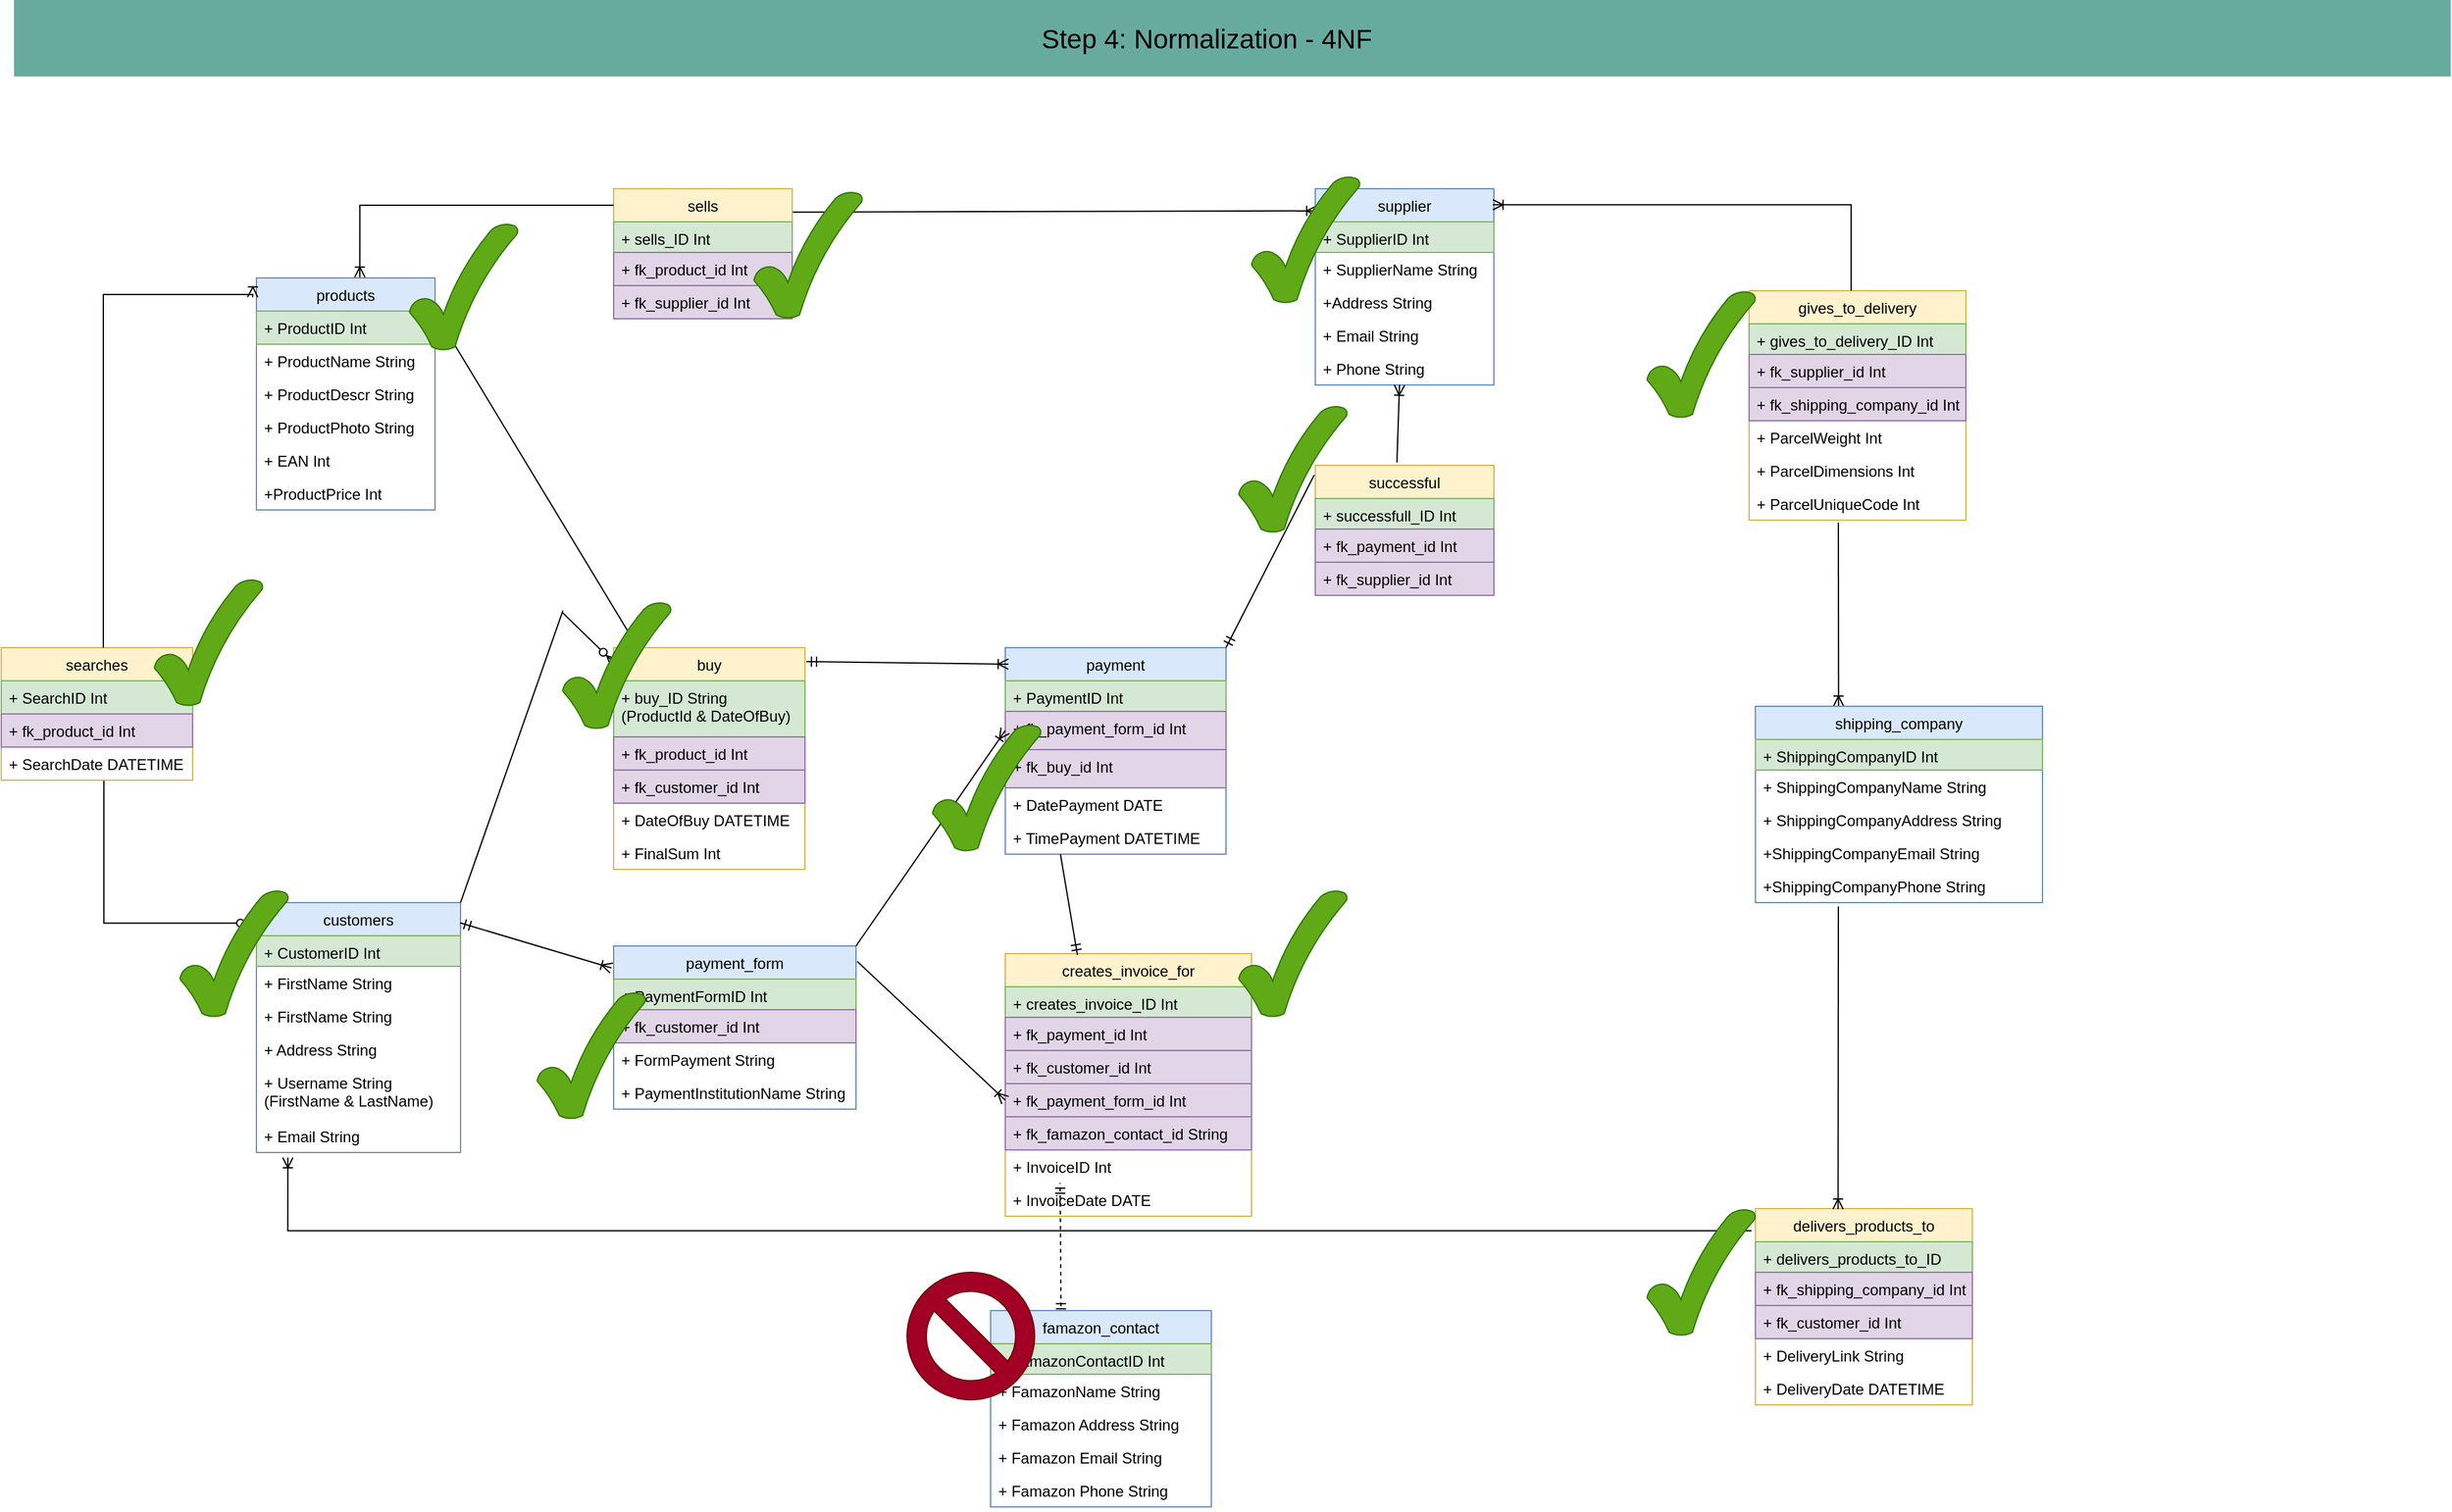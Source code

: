 <mxfile version="14.6.1" type="github">
  <diagram id="9SjnBQGCKEw5g2mVxKEI" name="Page-1">
    <mxGraphModel dx="1104" dy="437" grid="1" gridSize="10" guides="1" tooltips="1" connect="1" arrows="1" fold="1" page="1" pageScale="1" pageWidth="827" pageHeight="1169" math="0" shadow="0">
      <root>
        <mxCell id="0" />
        <mxCell id="1" parent="0" />
        <mxCell id="1UcQ3Sz3F0J6C7WJ8FVs-1" value="" style="rounded=0;whiteSpace=wrap;html=1;labelBackgroundColor=#009999;labelBorderColor=#000000;strokeColor=none;fillColor=#67AB9F;fontColor=#000000;" parent="1" vertex="1">
          <mxGeometry x="50" y="40" width="1910" height="60" as="geometry" />
        </mxCell>
        <mxCell id="1UcQ3Sz3F0J6C7WJ8FVs-2" value="&lt;font style=&quot;font-size: 21px&quot;&gt;Step 4: Normalization -&amp;nbsp;&lt;/font&gt;&lt;span style=&quot;font-size: 21px&quot;&gt;4NF&lt;/span&gt;" style="text;html=1;strokeColor=none;fillColor=none;align=center;verticalAlign=middle;whiteSpace=wrap;rounded=0;labelBackgroundColor=none;fontColor=#000000;" parent="1" vertex="1">
          <mxGeometry x="70" y="60" width="1830" height="20" as="geometry" />
        </mxCell>
        <mxCell id="1UcQ3Sz3F0J6C7WJ8FVs-3" value="products" style="swimlane;fontStyle=0;childLayout=stackLayout;horizontal=1;startSize=26;fillColor=#dae8fc;horizontalStack=0;resizeParent=1;resizeParentMax=0;resizeLast=0;collapsible=1;marginBottom=0;strokeColor=#6c8ebf;" parent="1" vertex="1">
          <mxGeometry x="240" y="258" width="140" height="182" as="geometry" />
        </mxCell>
        <mxCell id="1UcQ3Sz3F0J6C7WJ8FVs-4" value="+ ProductID Int" style="text;align=left;verticalAlign=top;spacingLeft=4;spacingRight=4;overflow=hidden;rotatable=0;points=[[0,0.5],[1,0.5]];portConstraint=eastwest;fillColor=#d5e8d4;strokeColor=#82b366;" parent="1UcQ3Sz3F0J6C7WJ8FVs-3" vertex="1">
          <mxGeometry y="26" width="140" height="26" as="geometry" />
        </mxCell>
        <mxCell id="1UcQ3Sz3F0J6C7WJ8FVs-5" value="+ ProductName String" style="text;align=left;verticalAlign=top;spacingLeft=4;spacingRight=4;overflow=hidden;rotatable=0;points=[[0,0.5],[1,0.5]];portConstraint=eastwest;" parent="1UcQ3Sz3F0J6C7WJ8FVs-3" vertex="1">
          <mxGeometry y="52" width="140" height="26" as="geometry" />
        </mxCell>
        <mxCell id="1UcQ3Sz3F0J6C7WJ8FVs-6" value="+ ProductDescr String" style="text;align=left;verticalAlign=top;spacingLeft=4;spacingRight=4;overflow=hidden;rotatable=0;points=[[0,0.5],[1,0.5]];portConstraint=eastwest;" parent="1UcQ3Sz3F0J6C7WJ8FVs-3" vertex="1">
          <mxGeometry y="78" width="140" height="26" as="geometry" />
        </mxCell>
        <mxCell id="1UcQ3Sz3F0J6C7WJ8FVs-7" value="+ ProductPhoto String" style="text;align=left;verticalAlign=top;spacingLeft=4;spacingRight=4;overflow=hidden;rotatable=0;points=[[0,0.5],[1,0.5]];portConstraint=eastwest;" parent="1UcQ3Sz3F0J6C7WJ8FVs-3" vertex="1">
          <mxGeometry y="104" width="140" height="26" as="geometry" />
        </mxCell>
        <mxCell id="1UcQ3Sz3F0J6C7WJ8FVs-8" value="+ EAN Int" style="text;align=left;verticalAlign=top;spacingLeft=4;spacingRight=4;overflow=hidden;rotatable=0;points=[[0,0.5],[1,0.5]];portConstraint=eastwest;" parent="1UcQ3Sz3F0J6C7WJ8FVs-3" vertex="1">
          <mxGeometry y="130" width="140" height="26" as="geometry" />
        </mxCell>
        <mxCell id="1UcQ3Sz3F0J6C7WJ8FVs-9" value="+ProductPrice Int" style="text;align=left;verticalAlign=top;spacingLeft=4;spacingRight=4;overflow=hidden;rotatable=0;points=[[0,0.5],[1,0.5]];portConstraint=eastwest;" parent="1UcQ3Sz3F0J6C7WJ8FVs-3" vertex="1">
          <mxGeometry y="156" width="140" height="26" as="geometry" />
        </mxCell>
        <mxCell id="1UcQ3Sz3F0J6C7WJ8FVs-10" value="searches" style="swimlane;fontStyle=0;childLayout=stackLayout;horizontal=1;startSize=26;fillColor=#fff2cc;horizontalStack=0;resizeParent=1;resizeParentMax=0;resizeLast=0;collapsible=1;marginBottom=0;strokeColor=#d6b656;" parent="1" vertex="1">
          <mxGeometry x="40" y="548" width="150" height="104" as="geometry" />
        </mxCell>
        <mxCell id="1UcQ3Sz3F0J6C7WJ8FVs-102" value="+ SearchID Int" style="text;align=left;verticalAlign=top;spacingLeft=4;spacingRight=4;overflow=hidden;rotatable=0;points=[[0,0.5],[1,0.5]];portConstraint=eastwest;fillColor=#d5e8d4;strokeColor=#82b366;" parent="1UcQ3Sz3F0J6C7WJ8FVs-10" vertex="1">
          <mxGeometry y="26" width="150" height="26" as="geometry" />
        </mxCell>
        <mxCell id="1UcQ3Sz3F0J6C7WJ8FVs-11" value="+ fk_product_id Int" style="text;align=left;verticalAlign=top;spacingLeft=4;spacingRight=4;overflow=hidden;rotatable=0;points=[[0,0.5],[1,0.5]];portConstraint=eastwest;fillColor=#e1d5e7;strokeColor=#9673a6;" parent="1UcQ3Sz3F0J6C7WJ8FVs-10" vertex="1">
          <mxGeometry y="52" width="150" height="26" as="geometry" />
        </mxCell>
        <mxCell id="1UcQ3Sz3F0J6C7WJ8FVs-103" value="+ SearchDate DATETIME" style="text;align=left;verticalAlign=top;spacingLeft=4;spacingRight=4;overflow=hidden;rotatable=0;points=[[0,0.5],[1,0.5]];portConstraint=eastwest;" parent="1UcQ3Sz3F0J6C7WJ8FVs-10" vertex="1">
          <mxGeometry y="78" width="150" height="26" as="geometry" />
        </mxCell>
        <mxCell id="1UcQ3Sz3F0J6C7WJ8FVs-12" value="buy" style="swimlane;fontStyle=0;childLayout=stackLayout;horizontal=1;startSize=26;fillColor=#fff2cc;horizontalStack=0;resizeParent=1;resizeParentMax=0;resizeLast=0;collapsible=1;marginBottom=0;strokeColor=#d6b656;" parent="1" vertex="1">
          <mxGeometry x="520" y="548" width="150" height="174" as="geometry" />
        </mxCell>
        <mxCell id="1UcQ3Sz3F0J6C7WJ8FVs-13" value="+ buy_ID String&#xa;(ProductId &amp; DateOfBuy)" style="text;align=left;verticalAlign=top;spacingLeft=4;spacingRight=4;overflow=hidden;rotatable=0;points=[[0,0.5],[1,0.5]];portConstraint=eastwest;fillColor=#d5e8d4;strokeColor=#82b366;" parent="1UcQ3Sz3F0J6C7WJ8FVs-12" vertex="1">
          <mxGeometry y="26" width="150" height="44" as="geometry" />
        </mxCell>
        <mxCell id="1UcQ3Sz3F0J6C7WJ8FVs-14" value="+ fk_product_id Int" style="text;align=left;verticalAlign=top;spacingLeft=4;spacingRight=4;overflow=hidden;rotatable=0;points=[[0,0.5],[1,0.5]];portConstraint=eastwest;fillColor=#e1d5e7;strokeColor=#9673a6;" parent="1UcQ3Sz3F0J6C7WJ8FVs-12" vertex="1">
          <mxGeometry y="70" width="150" height="26" as="geometry" />
        </mxCell>
        <mxCell id="1UcQ3Sz3F0J6C7WJ8FVs-15" value="+ fk_customer_id Int" style="text;align=left;verticalAlign=top;spacingLeft=4;spacingRight=4;overflow=hidden;rotatable=0;points=[[0,0.5],[1,0.5]];portConstraint=eastwest;fillColor=#e1d5e7;strokeColor=#9673a6;" parent="1UcQ3Sz3F0J6C7WJ8FVs-12" vertex="1">
          <mxGeometry y="96" width="150" height="26" as="geometry" />
        </mxCell>
        <mxCell id="1UcQ3Sz3F0J6C7WJ8FVs-17" value="+ DateOfBuy DATETIME" style="text;align=left;verticalAlign=top;spacingLeft=4;spacingRight=4;overflow=hidden;rotatable=0;points=[[0,0.5],[1,0.5]];portConstraint=eastwest;" parent="1UcQ3Sz3F0J6C7WJ8FVs-12" vertex="1">
          <mxGeometry y="122" width="150" height="26" as="geometry" />
        </mxCell>
        <mxCell id="1UcQ3Sz3F0J6C7WJ8FVs-108" value="+ FinalSum Int" style="text;align=left;verticalAlign=top;spacingLeft=4;spacingRight=4;overflow=hidden;rotatable=0;points=[[0,0.5],[1,0.5]];portConstraint=eastwest;" parent="1UcQ3Sz3F0J6C7WJ8FVs-12" vertex="1">
          <mxGeometry y="148" width="150" height="26" as="geometry" />
        </mxCell>
        <mxCell id="1UcQ3Sz3F0J6C7WJ8FVs-18" value="customers" style="swimlane;fontStyle=0;childLayout=stackLayout;horizontal=1;startSize=26;fillColor=#dae8fc;horizontalStack=0;resizeParent=1;resizeParentMax=0;resizeLast=0;collapsible=1;marginBottom=0;strokeColor=#6c8ebf;" parent="1" vertex="1">
          <mxGeometry x="240" y="748" width="160" height="196" as="geometry" />
        </mxCell>
        <mxCell id="1UcQ3Sz3F0J6C7WJ8FVs-19" value="+ CustomerID Int" style="text;align=left;verticalAlign=top;spacingLeft=4;spacingRight=4;overflow=hidden;rotatable=0;points=[[0,0.5],[1,0.5]];portConstraint=eastwest;fillColor=#d5e8d4;strokeColor=#82b366;" parent="1UcQ3Sz3F0J6C7WJ8FVs-18" vertex="1">
          <mxGeometry y="26" width="160" height="24" as="geometry" />
        </mxCell>
        <mxCell id="1UcQ3Sz3F0J6C7WJ8FVs-20" value="+ FirstName String" style="text;align=left;verticalAlign=top;spacingLeft=4;spacingRight=4;overflow=hidden;rotatable=0;points=[[0,0.5],[1,0.5]];portConstraint=eastwest;" parent="1UcQ3Sz3F0J6C7WJ8FVs-18" vertex="1">
          <mxGeometry y="50" width="160" height="26" as="geometry" />
        </mxCell>
        <mxCell id="1UcQ3Sz3F0J6C7WJ8FVs-21" value="+ FirstName String" style="text;align=left;verticalAlign=top;spacingLeft=4;spacingRight=4;overflow=hidden;rotatable=0;points=[[0,0.5],[1,0.5]];portConstraint=eastwest;" parent="1UcQ3Sz3F0J6C7WJ8FVs-18" vertex="1">
          <mxGeometry y="76" width="160" height="26" as="geometry" />
        </mxCell>
        <mxCell id="1UcQ3Sz3F0J6C7WJ8FVs-22" value="+ Address String" style="text;align=left;verticalAlign=top;spacingLeft=4;spacingRight=4;overflow=hidden;rotatable=0;points=[[0,0.5],[1,0.5]];portConstraint=eastwest;" parent="1UcQ3Sz3F0J6C7WJ8FVs-18" vertex="1">
          <mxGeometry y="102" width="160" height="26" as="geometry" />
        </mxCell>
        <mxCell id="1UcQ3Sz3F0J6C7WJ8FVs-23" value="+ Username String&#xa;(FirstName &amp; LastName)" style="text;align=left;verticalAlign=top;spacingLeft=4;spacingRight=4;overflow=hidden;rotatable=0;points=[[0,0.5],[1,0.5]];portConstraint=eastwest;" parent="1UcQ3Sz3F0J6C7WJ8FVs-18" vertex="1">
          <mxGeometry y="128" width="160" height="42" as="geometry" />
        </mxCell>
        <mxCell id="1UcQ3Sz3F0J6C7WJ8FVs-24" value="+ Email String" style="text;align=left;verticalAlign=top;spacingLeft=4;spacingRight=4;overflow=hidden;rotatable=0;points=[[0,0.5],[1,0.5]];portConstraint=eastwest;" parent="1UcQ3Sz3F0J6C7WJ8FVs-18" vertex="1">
          <mxGeometry y="170" width="160" height="26" as="geometry" />
        </mxCell>
        <mxCell id="1UcQ3Sz3F0J6C7WJ8FVs-25" value="" style="fontSize=12;html=1;endArrow=ERzeroToMany;endFill=1;exitX=0.536;exitY=1.013;exitDx=0;exitDy=0;rounded=0;exitPerimeter=0;entryX=-0.003;entryY=0.082;entryDx=0;entryDy=0;entryPerimeter=0;edgeStyle=orthogonalEdgeStyle;" parent="1" source="1UcQ3Sz3F0J6C7WJ8FVs-103" target="1UcQ3Sz3F0J6C7WJ8FVs-18" edge="1">
          <mxGeometry width="100" height="100" relative="1" as="geometry">
            <mxPoint x="236" y="623" as="sourcePoint" />
            <mxPoint x="230" y="778" as="targetPoint" />
          </mxGeometry>
        </mxCell>
        <mxCell id="1UcQ3Sz3F0J6C7WJ8FVs-26" value="" style="fontSize=12;html=1;endArrow=ERzeroToMany;endFill=1;startArrow=none;entryX=0.003;entryY=0.069;entryDx=0;entryDy=0;entryPerimeter=0;rounded=0;startFill=0;" parent="1" target="1UcQ3Sz3F0J6C7WJ8FVs-12" edge="1" source="ExpSBsA_ioX1gbseFm7L-12">
          <mxGeometry width="100" height="100" relative="1" as="geometry">
            <mxPoint x="400" y="748" as="sourcePoint" />
            <mxPoint x="500" y="638" as="targetPoint" />
          </mxGeometry>
        </mxCell>
        <mxCell id="1UcQ3Sz3F0J6C7WJ8FVs-27" value="" style="fontSize=12;html=1;endArrow=none;startArrow=ERoneToMany;rounded=0;startFill=0;endFill=0;entryX=0.134;entryY=0.011;entryDx=0;entryDy=0;entryPerimeter=0;" parent="1" target="1UcQ3Sz3F0J6C7WJ8FVs-12" edge="1">
          <mxGeometry width="100" height="100" relative="1" as="geometry">
            <mxPoint x="380" y="285" as="sourcePoint" />
            <mxPoint x="538" y="538" as="targetPoint" />
          </mxGeometry>
        </mxCell>
        <mxCell id="1UcQ3Sz3F0J6C7WJ8FVs-28" value="sells" style="swimlane;fontStyle=0;childLayout=stackLayout;horizontal=1;startSize=26;fillColor=#fff2cc;horizontalStack=0;resizeParent=1;resizeParentMax=0;resizeLast=0;collapsible=1;marginBottom=0;strokeColor=#d6b656;" parent="1" vertex="1">
          <mxGeometry x="520" y="188" width="140" height="102" as="geometry" />
        </mxCell>
        <mxCell id="1UcQ3Sz3F0J6C7WJ8FVs-29" value="+ sells_ID Int" style="text;align=left;verticalAlign=top;spacingLeft=4;spacingRight=4;overflow=hidden;rotatable=0;points=[[0,0.5],[1,0.5]];portConstraint=eastwest;fillColor=#d5e8d4;strokeColor=#82b366;" parent="1UcQ3Sz3F0J6C7WJ8FVs-28" vertex="1">
          <mxGeometry y="26" width="140" height="24" as="geometry" />
        </mxCell>
        <mxCell id="1UcQ3Sz3F0J6C7WJ8FVs-30" value="+ fk_product_id Int" style="text;align=left;verticalAlign=top;spacingLeft=4;spacingRight=4;overflow=hidden;rotatable=0;points=[[0,0.5],[1,0.5]];portConstraint=eastwest;fillColor=#e1d5e7;strokeColor=#9673a6;" parent="1UcQ3Sz3F0J6C7WJ8FVs-28" vertex="1">
          <mxGeometry y="50" width="140" height="26" as="geometry" />
        </mxCell>
        <mxCell id="1UcQ3Sz3F0J6C7WJ8FVs-31" value="+ fk_supplier_id Int" style="text;align=left;verticalAlign=top;spacingLeft=4;spacingRight=4;overflow=hidden;rotatable=0;points=[[0,0.5],[1,0.5]];portConstraint=eastwest;fillColor=#e1d5e7;strokeColor=#9673a6;" parent="1UcQ3Sz3F0J6C7WJ8FVs-28" vertex="1">
          <mxGeometry y="76" width="140" height="26" as="geometry" />
        </mxCell>
        <mxCell id="1UcQ3Sz3F0J6C7WJ8FVs-32" value="" style="edgeStyle=orthogonalEdgeStyle;fontSize=12;html=1;endArrow=none;rounded=0;exitX=0.579;exitY=-0.003;exitDx=0;exitDy=0;exitPerimeter=0;startArrow=ERoneToMany;startFill=0;endFill=0;" parent="1" source="1UcQ3Sz3F0J6C7WJ8FVs-3" edge="1">
          <mxGeometry width="100" height="100" relative="1" as="geometry">
            <mxPoint x="321" y="251" as="sourcePoint" />
            <mxPoint x="520" y="201" as="targetPoint" />
            <Array as="points">
              <mxPoint x="321" y="201" />
            </Array>
          </mxGeometry>
        </mxCell>
        <mxCell id="1UcQ3Sz3F0J6C7WJ8FVs-33" value="" style="fontSize=12;html=1;endArrow=ERoneToMany;rounded=0;exitX=1.003;exitY=0.18;exitDx=0;exitDy=0;exitPerimeter=0;entryX=0.009;entryY=0.113;entryDx=0;entryDy=0;entryPerimeter=0;" parent="1" source="1UcQ3Sz3F0J6C7WJ8FVs-28" target="1UcQ3Sz3F0J6C7WJ8FVs-34" edge="1">
          <mxGeometry width="100" height="100" relative="1" as="geometry">
            <mxPoint x="850" y="274.532" as="sourcePoint" />
            <mxPoint x="830" y="200" as="targetPoint" />
          </mxGeometry>
        </mxCell>
        <mxCell id="1UcQ3Sz3F0J6C7WJ8FVs-34" value="supplier" style="swimlane;fontStyle=0;childLayout=stackLayout;horizontal=1;startSize=26;fillColor=#dae8fc;horizontalStack=0;resizeParent=1;resizeParentMax=0;resizeLast=0;collapsible=1;marginBottom=0;strokeColor=#6c8ebf;" parent="1" vertex="1">
          <mxGeometry x="1070" y="188" width="140" height="154" as="geometry" />
        </mxCell>
        <mxCell id="1UcQ3Sz3F0J6C7WJ8FVs-35" value="+ SupplierID Int" style="text;align=left;verticalAlign=top;spacingLeft=4;spacingRight=4;overflow=hidden;rotatable=0;points=[[0,0.5],[1,0.5]];portConstraint=eastwest;fillColor=#d5e8d4;strokeColor=#82b366;" parent="1UcQ3Sz3F0J6C7WJ8FVs-34" vertex="1">
          <mxGeometry y="26" width="140" height="24" as="geometry" />
        </mxCell>
        <mxCell id="1UcQ3Sz3F0J6C7WJ8FVs-36" value="+ SupplierName String" style="text;align=left;verticalAlign=top;spacingLeft=4;spacingRight=4;overflow=hidden;rotatable=0;points=[[0,0.5],[1,0.5]];portConstraint=eastwest;" parent="1UcQ3Sz3F0J6C7WJ8FVs-34" vertex="1">
          <mxGeometry y="50" width="140" height="26" as="geometry" />
        </mxCell>
        <mxCell id="1UcQ3Sz3F0J6C7WJ8FVs-37" value="+Address String" style="text;align=left;verticalAlign=top;spacingLeft=4;spacingRight=4;overflow=hidden;rotatable=0;points=[[0,0.5],[1,0.5]];portConstraint=eastwest;" parent="1UcQ3Sz3F0J6C7WJ8FVs-34" vertex="1">
          <mxGeometry y="76" width="140" height="26" as="geometry" />
        </mxCell>
        <mxCell id="1UcQ3Sz3F0J6C7WJ8FVs-38" value="+ Email String" style="text;align=left;verticalAlign=top;spacingLeft=4;spacingRight=4;overflow=hidden;rotatable=0;points=[[0,0.5],[1,0.5]];portConstraint=eastwest;" parent="1UcQ3Sz3F0J6C7WJ8FVs-34" vertex="1">
          <mxGeometry y="102" width="140" height="26" as="geometry" />
        </mxCell>
        <mxCell id="1UcQ3Sz3F0J6C7WJ8FVs-39" value="+ Phone String" style="text;align=left;verticalAlign=top;spacingLeft=4;spacingRight=4;overflow=hidden;rotatable=0;points=[[0,0.5],[1,0.5]];portConstraint=eastwest;" parent="1UcQ3Sz3F0J6C7WJ8FVs-34" vertex="1">
          <mxGeometry y="128" width="140" height="26" as="geometry" />
        </mxCell>
        <mxCell id="1UcQ3Sz3F0J6C7WJ8FVs-40" value="successful" style="swimlane;fontStyle=0;childLayout=stackLayout;horizontal=1;startSize=26;fillColor=#fff2cc;horizontalStack=0;resizeParent=1;resizeParentMax=0;resizeLast=0;collapsible=1;marginBottom=0;strokeColor=#d6b656;" parent="1" vertex="1">
          <mxGeometry x="1070" y="405" width="140" height="102" as="geometry" />
        </mxCell>
        <mxCell id="1UcQ3Sz3F0J6C7WJ8FVs-41" value="+ successfull_ID Int" style="text;align=left;verticalAlign=top;spacingLeft=4;spacingRight=4;overflow=hidden;rotatable=0;points=[[0,0.5],[1,0.5]];portConstraint=eastwest;fillColor=#d5e8d4;strokeColor=#82b366;" parent="1UcQ3Sz3F0J6C7WJ8FVs-40" vertex="1">
          <mxGeometry y="26" width="140" height="24" as="geometry" />
        </mxCell>
        <mxCell id="1UcQ3Sz3F0J6C7WJ8FVs-42" value="+ fk_payment_id Int" style="text;align=left;verticalAlign=top;spacingLeft=4;spacingRight=4;overflow=hidden;rotatable=0;points=[[0,0.5],[1,0.5]];portConstraint=eastwest;fillColor=#e1d5e7;strokeColor=#9673a6;" parent="1UcQ3Sz3F0J6C7WJ8FVs-40" vertex="1">
          <mxGeometry y="50" width="140" height="26" as="geometry" />
        </mxCell>
        <mxCell id="1UcQ3Sz3F0J6C7WJ8FVs-43" value="+ fk_supplier_id Int" style="text;align=left;verticalAlign=top;spacingLeft=4;spacingRight=4;overflow=hidden;rotatable=0;points=[[0,0.5],[1,0.5]];portConstraint=eastwest;fillColor=#e1d5e7;strokeColor=#9673a6;" parent="1UcQ3Sz3F0J6C7WJ8FVs-40" vertex="1">
          <mxGeometry y="76" width="140" height="26" as="geometry" />
        </mxCell>
        <mxCell id="1UcQ3Sz3F0J6C7WJ8FVs-44" value="payment" style="swimlane;fontStyle=0;childLayout=stackLayout;horizontal=1;startSize=26;fillColor=#dae8fc;horizontalStack=0;resizeParent=1;resizeParentMax=0;resizeLast=0;collapsible=1;marginBottom=0;strokeColor=#6c8ebf;" parent="1" vertex="1">
          <mxGeometry x="827" y="548" width="173" height="162" as="geometry" />
        </mxCell>
        <mxCell id="1UcQ3Sz3F0J6C7WJ8FVs-45" value="+ PaymentID Int" style="text;align=left;verticalAlign=top;spacingLeft=4;spacingRight=4;overflow=hidden;rotatable=0;points=[[0,0.5],[1,0.5]];portConstraint=eastwest;fillColor=#d5e8d4;strokeColor=#82b366;" parent="1UcQ3Sz3F0J6C7WJ8FVs-44" vertex="1">
          <mxGeometry y="26" width="173" height="24" as="geometry" />
        </mxCell>
        <mxCell id="1UcQ3Sz3F0J6C7WJ8FVs-46" value="+ fk_payment_form_id Int" style="text;align=left;verticalAlign=top;spacingLeft=4;spacingRight=4;overflow=hidden;rotatable=0;points=[[0,0.5],[1,0.5]];portConstraint=eastwest;fillColor=#e1d5e7;strokeColor=#9673a6;" parent="1UcQ3Sz3F0J6C7WJ8FVs-44" vertex="1">
          <mxGeometry y="50" width="173" height="30" as="geometry" />
        </mxCell>
        <mxCell id="1UcQ3Sz3F0J6C7WJ8FVs-109" value="+ fk_buy_id Int" style="text;align=left;verticalAlign=top;spacingLeft=4;spacingRight=4;overflow=hidden;rotatable=0;points=[[0,0.5],[1,0.5]];portConstraint=eastwest;fillColor=#e1d5e7;strokeColor=#9673a6;" parent="1UcQ3Sz3F0J6C7WJ8FVs-44" vertex="1">
          <mxGeometry y="80" width="173" height="30" as="geometry" />
        </mxCell>
        <mxCell id="1UcQ3Sz3F0J6C7WJ8FVs-94" value="+ DatePayment DATE" style="text;align=left;verticalAlign=top;spacingLeft=4;spacingRight=4;overflow=hidden;rotatable=0;points=[[0,0.5],[1,0.5]];portConstraint=eastwest;" parent="1UcQ3Sz3F0J6C7WJ8FVs-44" vertex="1">
          <mxGeometry y="110" width="173" height="26" as="geometry" />
        </mxCell>
        <mxCell id="1UcQ3Sz3F0J6C7WJ8FVs-48" value="+ TimePayment DATETIME" style="text;align=left;verticalAlign=top;spacingLeft=4;spacingRight=4;overflow=hidden;rotatable=0;points=[[0,0.5],[1,0.5]];portConstraint=eastwest;" parent="1UcQ3Sz3F0J6C7WJ8FVs-44" vertex="1">
          <mxGeometry y="136" width="173" height="26" as="geometry" />
        </mxCell>
        <mxCell id="1UcQ3Sz3F0J6C7WJ8FVs-49" value="" style="fontSize=12;html=1;endArrow=ERoneToMany;startArrow=ERmandOne;exitX=1.007;exitY=0.063;exitDx=0;exitDy=0;exitPerimeter=0;entryX=0.014;entryY=0.08;entryDx=0;entryDy=0;entryPerimeter=0;rounded=0;startFill=0;endFill=0;" parent="1" source="1UcQ3Sz3F0J6C7WJ8FVs-12" target="1UcQ3Sz3F0J6C7WJ8FVs-44" edge="1">
          <mxGeometry width="100" height="100" relative="1" as="geometry">
            <mxPoint x="950" y="578" as="sourcePoint" />
            <mxPoint x="1050" y="478" as="targetPoint" />
          </mxGeometry>
        </mxCell>
        <mxCell id="1UcQ3Sz3F0J6C7WJ8FVs-50" value="" style="fontSize=12;html=1;endArrow=none;endFill=0;strokeColor=#000000;startArrow=ERmandOne;startFill=0;exitX=1;exitY=0;exitDx=0;exitDy=0;entryX=-0.006;entryY=0.074;entryDx=0;entryDy=0;entryPerimeter=0;" parent="1" source="1UcQ3Sz3F0J6C7WJ8FVs-44" target="1UcQ3Sz3F0J6C7WJ8FVs-40" edge="1">
          <mxGeometry width="100" height="100" relative="1" as="geometry">
            <mxPoint x="950" y="578" as="sourcePoint" />
            <mxPoint x="1080" y="388" as="targetPoint" />
          </mxGeometry>
        </mxCell>
        <mxCell id="1UcQ3Sz3F0J6C7WJ8FVs-51" value="" style="fontSize=12;html=1;endArrow=ERoneToMany;endFill=0;strokeColor=#000000;startArrow=none;startFill=0;exitX=0.457;exitY=-0.022;exitDx=0;exitDy=0;exitPerimeter=0;" parent="1" source="1UcQ3Sz3F0J6C7WJ8FVs-40" edge="1">
          <mxGeometry width="100" height="100" relative="1" as="geometry">
            <mxPoint x="977" y="585" as="sourcePoint" />
            <mxPoint x="1136" y="342" as="targetPoint" />
          </mxGeometry>
        </mxCell>
        <mxCell id="1UcQ3Sz3F0J6C7WJ8FVs-52" value="" style="edgeStyle=orthogonalEdgeStyle;fontSize=12;html=1;endArrow=ERoneToMany;strokeColor=#000000;rounded=0;endFill=0;entryX=-0.021;entryY=0.083;entryDx=0;entryDy=0;entryPerimeter=0;" parent="1" target="1UcQ3Sz3F0J6C7WJ8FVs-3" edge="1">
          <mxGeometry width="100" height="100" relative="1" as="geometry">
            <mxPoint x="120" y="548" as="sourcePoint" />
            <mxPoint x="720" y="478" as="targetPoint" />
            <Array as="points">
              <mxPoint x="120" y="271" />
            </Array>
          </mxGeometry>
        </mxCell>
        <mxCell id="1UcQ3Sz3F0J6C7WJ8FVs-53" value="creates_invoice_for" style="swimlane;fontStyle=0;childLayout=stackLayout;horizontal=1;startSize=26;fillColor=#fff2cc;horizontalStack=0;resizeParent=1;resizeParentMax=0;resizeLast=0;collapsible=1;marginBottom=0;strokeColor=#d6b656;" parent="1" vertex="1">
          <mxGeometry x="827" y="788" width="193" height="206" as="geometry" />
        </mxCell>
        <mxCell id="1UcQ3Sz3F0J6C7WJ8FVs-54" value="+ creates_invoice_ID Int" style="text;align=left;verticalAlign=top;spacingLeft=4;spacingRight=4;overflow=hidden;rotatable=0;points=[[0,0.5],[1,0.5]];portConstraint=eastwest;fillColor=#d5e8d4;strokeColor=#82b366;" parent="1UcQ3Sz3F0J6C7WJ8FVs-53" vertex="1">
          <mxGeometry y="26" width="193" height="24" as="geometry" />
        </mxCell>
        <mxCell id="1UcQ3Sz3F0J6C7WJ8FVs-55" value="+ fk_payment_id Int" style="text;align=left;verticalAlign=top;spacingLeft=4;spacingRight=4;overflow=hidden;rotatable=0;points=[[0,0.5],[1,0.5]];portConstraint=eastwest;fillColor=#e1d5e7;strokeColor=#9673a6;" parent="1UcQ3Sz3F0J6C7WJ8FVs-53" vertex="1">
          <mxGeometry y="50" width="193" height="26" as="geometry" />
        </mxCell>
        <mxCell id="1UcQ3Sz3F0J6C7WJ8FVs-56" value="+ fk_customer_id Int" style="text;align=left;verticalAlign=top;spacingLeft=4;spacingRight=4;overflow=hidden;rotatable=0;points=[[0,0.5],[1,0.5]];portConstraint=eastwest;fillColor=#e1d5e7;strokeColor=#9673a6;" parent="1UcQ3Sz3F0J6C7WJ8FVs-53" vertex="1">
          <mxGeometry y="76" width="193" height="26" as="geometry" />
        </mxCell>
        <mxCell id="1UcQ3Sz3F0J6C7WJ8FVs-98" value="+ fk_payment_form_id Int" style="text;align=left;verticalAlign=top;spacingLeft=4;spacingRight=4;overflow=hidden;rotatable=0;points=[[0,0.5],[1,0.5]];portConstraint=eastwest;fillColor=#e1d5e7;strokeColor=#9673a6;" parent="1UcQ3Sz3F0J6C7WJ8FVs-53" vertex="1">
          <mxGeometry y="102" width="193" height="26" as="geometry" />
        </mxCell>
        <mxCell id="ExpSBsA_ioX1gbseFm7L-17" value="+ fk_famazon_contact_id String" style="text;align=left;verticalAlign=top;spacingLeft=4;spacingRight=4;overflow=hidden;rotatable=0;points=[[0,0.5],[1,0.5]];portConstraint=eastwest;fillColor=#e1d5e7;strokeColor=#9673a6;" vertex="1" parent="1UcQ3Sz3F0J6C7WJ8FVs-53">
          <mxGeometry y="128" width="193" height="26" as="geometry" />
        </mxCell>
        <mxCell id="1UcQ3Sz3F0J6C7WJ8FVs-57" value="+ InvoiceID Int" style="text;align=left;verticalAlign=top;spacingLeft=4;spacingRight=4;overflow=hidden;rotatable=0;points=[[0,0.5],[1,0.5]];portConstraint=eastwest;" parent="1UcQ3Sz3F0J6C7WJ8FVs-53" vertex="1">
          <mxGeometry y="154" width="193" height="26" as="geometry" />
        </mxCell>
        <mxCell id="1UcQ3Sz3F0J6C7WJ8FVs-58" value="+ InvoiceDate DATE" style="text;align=left;verticalAlign=top;spacingLeft=4;spacingRight=4;overflow=hidden;rotatable=0;points=[[0,0.5],[1,0.5]];portConstraint=eastwest;" parent="1UcQ3Sz3F0J6C7WJ8FVs-53" vertex="1">
          <mxGeometry y="180" width="193" height="26" as="geometry" />
        </mxCell>
        <mxCell id="1UcQ3Sz3F0J6C7WJ8FVs-59" value="" style="fontSize=12;html=1;endArrow=none;startArrow=ERmandOne;strokeColor=#000000;entryX=0.25;entryY=1.006;entryDx=0;entryDy=0;entryPerimeter=0;exitX=0.293;exitY=0.005;exitDx=0;exitDy=0;exitPerimeter=0;endFill=0;" parent="1" source="1UcQ3Sz3F0J6C7WJ8FVs-53" target="1UcQ3Sz3F0J6C7WJ8FVs-48" edge="1">
          <mxGeometry width="100" height="100" relative="1" as="geometry">
            <mxPoint x="870" y="858" as="sourcePoint" />
            <mxPoint x="970" y="758" as="targetPoint" />
          </mxGeometry>
        </mxCell>
        <mxCell id="1UcQ3Sz3F0J6C7WJ8FVs-60" value="" style="fontSize=12;html=1;endArrow=ERmandOne;startArrow=ERmandOne;strokeColor=#000000;entryX=0.25;entryY=1.006;entryDx=0;entryDy=0;entryPerimeter=0;exitX=0.293;exitY=0.005;exitDx=0;exitDy=0;exitPerimeter=0;endFill=0;dashed=1;" parent="1" edge="1">
          <mxGeometry width="100" height="100" relative="1" as="geometry">
            <mxPoint x="870.7" y="1070.61" as="sourcePoint" />
            <mxPoint x="870" y="967.996" as="targetPoint" />
          </mxGeometry>
        </mxCell>
        <mxCell id="1UcQ3Sz3F0J6C7WJ8FVs-61" value="famazon_contact" style="swimlane;fontStyle=0;childLayout=stackLayout;horizontal=1;startSize=26;fillColor=#dae8fc;horizontalStack=0;resizeParent=1;resizeParentMax=0;resizeLast=0;collapsible=1;marginBottom=0;strokeColor=#6c8ebf;" parent="1" vertex="1">
          <mxGeometry x="815.5" y="1068" width="173" height="154" as="geometry" />
        </mxCell>
        <mxCell id="1UcQ3Sz3F0J6C7WJ8FVs-62" value="+ FamazonContactID Int" style="text;align=left;verticalAlign=top;spacingLeft=4;spacingRight=4;overflow=hidden;rotatable=0;points=[[0,0.5],[1,0.5]];portConstraint=eastwest;fillColor=#d5e8d4;strokeColor=#82b366;" parent="1UcQ3Sz3F0J6C7WJ8FVs-61" vertex="1">
          <mxGeometry y="26" width="173" height="24" as="geometry" />
        </mxCell>
        <mxCell id="1UcQ3Sz3F0J6C7WJ8FVs-63" value="+ FamazonName String" style="text;align=left;verticalAlign=top;spacingLeft=4;spacingRight=4;overflow=hidden;rotatable=0;points=[[0,0.5],[1,0.5]];portConstraint=eastwest;" parent="1UcQ3Sz3F0J6C7WJ8FVs-61" vertex="1">
          <mxGeometry y="50" width="173" height="26" as="geometry" />
        </mxCell>
        <mxCell id="1UcQ3Sz3F0J6C7WJ8FVs-64" value="+ Famazon Address String" style="text;align=left;verticalAlign=top;spacingLeft=4;spacingRight=4;overflow=hidden;rotatable=0;points=[[0,0.5],[1,0.5]];portConstraint=eastwest;" parent="1UcQ3Sz3F0J6C7WJ8FVs-61" vertex="1">
          <mxGeometry y="76" width="173" height="26" as="geometry" />
        </mxCell>
        <mxCell id="1UcQ3Sz3F0J6C7WJ8FVs-65" value="+ Famazon Email String" style="text;align=left;verticalAlign=top;spacingLeft=4;spacingRight=4;overflow=hidden;rotatable=0;points=[[0,0.5],[1,0.5]];portConstraint=eastwest;" parent="1UcQ3Sz3F0J6C7WJ8FVs-61" vertex="1">
          <mxGeometry y="102" width="173" height="26" as="geometry" />
        </mxCell>
        <mxCell id="1UcQ3Sz3F0J6C7WJ8FVs-66" value="+ Famazon Phone String" style="text;align=left;verticalAlign=top;spacingLeft=4;spacingRight=4;overflow=hidden;rotatable=0;points=[[0,0.5],[1,0.5]];portConstraint=eastwest;" parent="1UcQ3Sz3F0J6C7WJ8FVs-61" vertex="1">
          <mxGeometry y="128" width="173" height="26" as="geometry" />
        </mxCell>
        <mxCell id="1UcQ3Sz3F0J6C7WJ8FVs-68" value="gives_to_delivery" style="swimlane;fontStyle=0;childLayout=stackLayout;horizontal=1;startSize=26;fillColor=#fff2cc;horizontalStack=0;resizeParent=1;resizeParentMax=0;resizeLast=0;collapsible=1;marginBottom=0;strokeColor=#d6b656;" parent="1" vertex="1">
          <mxGeometry x="1410" y="268" width="170" height="180" as="geometry" />
        </mxCell>
        <mxCell id="1UcQ3Sz3F0J6C7WJ8FVs-69" value="+ gives_to_delivery_ID Int" style="text;align=left;verticalAlign=top;spacingLeft=4;spacingRight=4;overflow=hidden;rotatable=0;points=[[0,0.5],[1,0.5]];portConstraint=eastwest;fillColor=#d5e8d4;strokeColor=#82b366;" parent="1UcQ3Sz3F0J6C7WJ8FVs-68" vertex="1">
          <mxGeometry y="26" width="170" height="24" as="geometry" />
        </mxCell>
        <mxCell id="1UcQ3Sz3F0J6C7WJ8FVs-70" value="+ fk_supplier_id Int" style="text;align=left;verticalAlign=top;spacingLeft=4;spacingRight=4;overflow=hidden;rotatable=0;points=[[0,0.5],[1,0.5]];portConstraint=eastwest;fillColor=#e1d5e7;strokeColor=#9673a6;" parent="1UcQ3Sz3F0J6C7WJ8FVs-68" vertex="1">
          <mxGeometry y="50" width="170" height="26" as="geometry" />
        </mxCell>
        <mxCell id="1UcQ3Sz3F0J6C7WJ8FVs-71" value="+ fk_shipping_company_id Int" style="text;align=left;verticalAlign=top;spacingLeft=4;spacingRight=4;overflow=hidden;rotatable=0;points=[[0,0.5],[1,0.5]];portConstraint=eastwest;fillColor=#e1d5e7;strokeColor=#9673a6;" parent="1UcQ3Sz3F0J6C7WJ8FVs-68" vertex="1">
          <mxGeometry y="76" width="170" height="26" as="geometry" />
        </mxCell>
        <mxCell id="1UcQ3Sz3F0J6C7WJ8FVs-104" value="+ ParcelWeight Int" style="text;align=left;verticalAlign=top;spacingLeft=4;spacingRight=4;overflow=hidden;rotatable=0;points=[[0,0.5],[1,0.5]];portConstraint=eastwest;" parent="1UcQ3Sz3F0J6C7WJ8FVs-68" vertex="1">
          <mxGeometry y="102" width="170" height="26" as="geometry" />
        </mxCell>
        <mxCell id="1UcQ3Sz3F0J6C7WJ8FVs-105" value="+ ParcelDimensions Int" style="text;align=left;verticalAlign=top;spacingLeft=4;spacingRight=4;overflow=hidden;rotatable=0;points=[[0,0.5],[1,0.5]];portConstraint=eastwest;" parent="1UcQ3Sz3F0J6C7WJ8FVs-68" vertex="1">
          <mxGeometry y="128" width="170" height="26" as="geometry" />
        </mxCell>
        <mxCell id="1UcQ3Sz3F0J6C7WJ8FVs-106" value="+ ParcelUniqueCode Int" style="text;align=left;verticalAlign=top;spacingLeft=4;spacingRight=4;overflow=hidden;rotatable=0;points=[[0,0.5],[1,0.5]];portConstraint=eastwest;" parent="1UcQ3Sz3F0J6C7WJ8FVs-68" vertex="1">
          <mxGeometry y="154" width="170" height="26" as="geometry" />
        </mxCell>
        <mxCell id="1UcQ3Sz3F0J6C7WJ8FVs-72" value="" style="fontSize=12;html=1;endArrow=ERoneToMany;rounded=0;startArrow=none;startFill=0;endFill=0;" parent="1" edge="1">
          <mxGeometry width="100" height="100" relative="1" as="geometry">
            <mxPoint x="1480" y="450" as="sourcePoint" />
            <mxPoint x="1480.17" y="594" as="targetPoint" />
          </mxGeometry>
        </mxCell>
        <mxCell id="1UcQ3Sz3F0J6C7WJ8FVs-73" value="shipping_company" style="swimlane;fontStyle=0;childLayout=stackLayout;horizontal=1;startSize=26;fillColor=#dae8fc;horizontalStack=0;resizeParent=1;resizeParentMax=0;resizeLast=0;collapsible=1;marginBottom=0;strokeColor=#6c8ebf;" parent="1" vertex="1">
          <mxGeometry x="1415" y="594" width="225" height="154" as="geometry" />
        </mxCell>
        <mxCell id="1UcQ3Sz3F0J6C7WJ8FVs-74" value="+ ShippingCompanyID Int" style="text;align=left;verticalAlign=top;spacingLeft=4;spacingRight=4;overflow=hidden;rotatable=0;points=[[0,0.5],[1,0.5]];portConstraint=eastwest;fillColor=#d5e8d4;strokeColor=#82b366;" parent="1UcQ3Sz3F0J6C7WJ8FVs-73" vertex="1">
          <mxGeometry y="26" width="225" height="24" as="geometry" />
        </mxCell>
        <mxCell id="1UcQ3Sz3F0J6C7WJ8FVs-75" value="+ ShippingCompanyName String" style="text;align=left;verticalAlign=top;spacingLeft=4;spacingRight=4;overflow=hidden;rotatable=0;points=[[0,0.5],[1,0.5]];portConstraint=eastwest;" parent="1UcQ3Sz3F0J6C7WJ8FVs-73" vertex="1">
          <mxGeometry y="50" width="225" height="26" as="geometry" />
        </mxCell>
        <mxCell id="1UcQ3Sz3F0J6C7WJ8FVs-76" value="+ ShippingCompanyAddress String" style="text;align=left;verticalAlign=top;spacingLeft=4;spacingRight=4;overflow=hidden;rotatable=0;points=[[0,0.5],[1,0.5]];portConstraint=eastwest;" parent="1UcQ3Sz3F0J6C7WJ8FVs-73" vertex="1">
          <mxGeometry y="76" width="225" height="26" as="geometry" />
        </mxCell>
        <mxCell id="1UcQ3Sz3F0J6C7WJ8FVs-77" value="+ShippingCompanyEmail String" style="text;align=left;verticalAlign=top;spacingLeft=4;spacingRight=4;overflow=hidden;rotatable=0;points=[[0,0.5],[1,0.5]];portConstraint=eastwest;" parent="1UcQ3Sz3F0J6C7WJ8FVs-73" vertex="1">
          <mxGeometry y="102" width="225" height="26" as="geometry" />
        </mxCell>
        <mxCell id="1UcQ3Sz3F0J6C7WJ8FVs-78" value="+ShippingCompanyPhone String" style="text;align=left;verticalAlign=top;spacingLeft=4;spacingRight=4;overflow=hidden;rotatable=0;points=[[0,0.5],[1,0.5]];portConstraint=eastwest;" parent="1UcQ3Sz3F0J6C7WJ8FVs-73" vertex="1">
          <mxGeometry y="128" width="225" height="26" as="geometry" />
        </mxCell>
        <mxCell id="1UcQ3Sz3F0J6C7WJ8FVs-79" value="" style="fontSize=12;html=1;endArrow=none;rounded=0;exitX=0.994;exitY=0.082;exitDx=0;exitDy=0;exitPerimeter=0;startArrow=ERoneToMany;startFill=0;endFill=0;edgeStyle=orthogonalEdgeStyle;" parent="1" source="1UcQ3Sz3F0J6C7WJ8FVs-34" target="1UcQ3Sz3F0J6C7WJ8FVs-68" edge="1">
          <mxGeometry width="100" height="100" relative="1" as="geometry">
            <mxPoint x="1118.6" y="643.998" as="sourcePoint" />
            <mxPoint x="1390" y="647" as="targetPoint" />
            <Array as="points">
              <mxPoint x="1490" y="201" />
            </Array>
          </mxGeometry>
        </mxCell>
        <mxCell id="1UcQ3Sz3F0J6C7WJ8FVs-80" value="delivers_products_to" style="swimlane;fontStyle=0;childLayout=stackLayout;horizontal=1;startSize=26;fillColor=#fff2cc;horizontalStack=0;resizeParent=1;resizeParentMax=0;resizeLast=0;collapsible=1;marginBottom=0;strokeColor=#d6b656;" parent="1" vertex="1">
          <mxGeometry x="1415" y="988" width="170" height="154" as="geometry" />
        </mxCell>
        <mxCell id="1UcQ3Sz3F0J6C7WJ8FVs-81" value="+ delivers_products_to_ID" style="text;align=left;verticalAlign=top;spacingLeft=4;spacingRight=4;overflow=hidden;rotatable=0;points=[[0,0.5],[1,0.5]];portConstraint=eastwest;fillColor=#d5e8d4;strokeColor=#82b366;" parent="1UcQ3Sz3F0J6C7WJ8FVs-80" vertex="1">
          <mxGeometry y="26" width="170" height="24" as="geometry" />
        </mxCell>
        <mxCell id="1UcQ3Sz3F0J6C7WJ8FVs-82" value="+ fk_shipping_company_id Int" style="text;align=left;verticalAlign=top;spacingLeft=4;spacingRight=4;overflow=hidden;rotatable=0;points=[[0,0.5],[1,0.5]];portConstraint=eastwest;fillColor=#e1d5e7;strokeColor=#9673a6;" parent="1UcQ3Sz3F0J6C7WJ8FVs-80" vertex="1">
          <mxGeometry y="50" width="170" height="26" as="geometry" />
        </mxCell>
        <mxCell id="1UcQ3Sz3F0J6C7WJ8FVs-83" value="+ fk_customer_id Int" style="text;align=left;verticalAlign=top;spacingLeft=4;spacingRight=4;overflow=hidden;rotatable=0;points=[[0,0.5],[1,0.5]];portConstraint=eastwest;fillColor=#e1d5e7;strokeColor=#9673a6;" parent="1UcQ3Sz3F0J6C7WJ8FVs-80" vertex="1">
          <mxGeometry y="76" width="170" height="26" as="geometry" />
        </mxCell>
        <mxCell id="1UcQ3Sz3F0J6C7WJ8FVs-84" value="+ DeliveryLink String" style="text;align=left;verticalAlign=top;spacingLeft=4;spacingRight=4;overflow=hidden;rotatable=0;points=[[0,0.5],[1,0.5]];portConstraint=eastwest;" parent="1UcQ3Sz3F0J6C7WJ8FVs-80" vertex="1">
          <mxGeometry y="102" width="170" height="26" as="geometry" />
        </mxCell>
        <mxCell id="1UcQ3Sz3F0J6C7WJ8FVs-85" value="+ DeliveryDate DATETIME" style="text;align=left;verticalAlign=top;spacingLeft=4;spacingRight=4;overflow=hidden;rotatable=0;points=[[0,0.5],[1,0.5]];portConstraint=eastwest;" parent="1UcQ3Sz3F0J6C7WJ8FVs-80" vertex="1">
          <mxGeometry y="128" width="170" height="26" as="geometry" />
        </mxCell>
        <mxCell id="1UcQ3Sz3F0J6C7WJ8FVs-86" value="" style="edgeStyle=orthogonalEdgeStyle;fontSize=12;html=1;endArrow=none;strokeColor=#000000;rounded=0;endFill=0;startArrow=ERoneToMany;startFill=0;entryX=-0.018;entryY=0.113;entryDx=0;entryDy=0;entryPerimeter=0;exitX=0.154;exitY=1.154;exitDx=0;exitDy=0;exitPerimeter=0;" parent="1" source="1UcQ3Sz3F0J6C7WJ8FVs-24" target="1UcQ3Sz3F0J6C7WJ8FVs-80" edge="1">
          <mxGeometry width="100" height="100" relative="1" as="geometry">
            <mxPoint x="450" y="988" as="sourcePoint" />
            <mxPoint x="1320" y="788" as="targetPoint" />
            <Array as="points">
              <mxPoint x="265" y="1005" />
            </Array>
          </mxGeometry>
        </mxCell>
        <mxCell id="1UcQ3Sz3F0J6C7WJ8FVs-87" value="" style="fontSize=12;html=1;endArrow=none;endFill=0;strokeColor=#000000;startArrow=ERoneToMany;startFill=0;exitX=0.381;exitY=0.003;exitDx=0;exitDy=0;exitPerimeter=0;" parent="1" source="1UcQ3Sz3F0J6C7WJ8FVs-80" edge="1">
          <mxGeometry width="100" height="100" relative="1" as="geometry">
            <mxPoint x="1380" y="888" as="sourcePoint" />
            <mxPoint x="1480" y="751" as="targetPoint" />
          </mxGeometry>
        </mxCell>
        <mxCell id="1UcQ3Sz3F0J6C7WJ8FVs-88" value="payment_form" style="swimlane;fontStyle=0;childLayout=stackLayout;horizontal=1;startSize=26;fillColor=#dae8fc;horizontalStack=0;resizeParent=1;resizeParentMax=0;resizeLast=0;collapsible=1;marginBottom=0;strokeColor=#6c8ebf;" parent="1" vertex="1">
          <mxGeometry x="520" y="782" width="190" height="128" as="geometry" />
        </mxCell>
        <mxCell id="1UcQ3Sz3F0J6C7WJ8FVs-89" value="+ PaymentFormID Int" style="text;align=left;verticalAlign=top;spacingLeft=4;spacingRight=4;overflow=hidden;rotatable=0;points=[[0,0.5],[1,0.5]];portConstraint=eastwest;fillColor=#d5e8d4;strokeColor=#82b366;" parent="1UcQ3Sz3F0J6C7WJ8FVs-88" vertex="1">
          <mxGeometry y="26" width="190" height="24" as="geometry" />
        </mxCell>
        <mxCell id="1UcQ3Sz3F0J6C7WJ8FVs-90" value="+ fk_customer_id Int" style="text;align=left;verticalAlign=top;spacingLeft=4;spacingRight=4;overflow=hidden;rotatable=0;points=[[0,0.5],[1,0.5]];portConstraint=eastwest;fillColor=#e1d5e7;strokeColor=#9673a6;" parent="1UcQ3Sz3F0J6C7WJ8FVs-88" vertex="1">
          <mxGeometry y="50" width="190" height="26" as="geometry" />
        </mxCell>
        <mxCell id="1UcQ3Sz3F0J6C7WJ8FVs-91" value="+ FormPayment String" style="text;align=left;verticalAlign=top;spacingLeft=4;spacingRight=4;overflow=hidden;rotatable=0;points=[[0,0.5],[1,0.5]];portConstraint=eastwest;" parent="1UcQ3Sz3F0J6C7WJ8FVs-88" vertex="1">
          <mxGeometry y="76" width="190" height="26" as="geometry" />
        </mxCell>
        <mxCell id="1UcQ3Sz3F0J6C7WJ8FVs-100" value="+ PaymentInstitutionName String" style="text;align=left;verticalAlign=top;spacingLeft=4;spacingRight=4;overflow=hidden;rotatable=0;points=[[0,0.5],[1,0.5]];portConstraint=eastwest;" parent="1UcQ3Sz3F0J6C7WJ8FVs-88" vertex="1">
          <mxGeometry y="102" width="190" height="26" as="geometry" />
        </mxCell>
        <mxCell id="1UcQ3Sz3F0J6C7WJ8FVs-95" value="" style="fontSize=12;html=1;endArrow=ERoneToMany;startArrow=ERmandOne;startFill=0;endFill=0;entryX=-0.009;entryY=0.135;entryDx=0;entryDy=0;entryPerimeter=0;exitX=0.998;exitY=0.081;exitDx=0;exitDy=0;exitPerimeter=0;" parent="1" source="1UcQ3Sz3F0J6C7WJ8FVs-18" target="1UcQ3Sz3F0J6C7WJ8FVs-88" edge="1">
          <mxGeometry width="100" height="100" relative="1" as="geometry">
            <mxPoint x="400" y="838" as="sourcePoint" />
            <mxPoint x="500" y="738" as="targetPoint" />
          </mxGeometry>
        </mxCell>
        <mxCell id="1UcQ3Sz3F0J6C7WJ8FVs-96" value="" style="fontSize=12;html=1;endArrow=ERoneToMany;startArrow=none;startFill=0;endFill=0;exitX=1;exitY=0;exitDx=0;exitDy=0;entryX=0;entryY=0.5;entryDx=0;entryDy=0;" parent="1" source="1UcQ3Sz3F0J6C7WJ8FVs-88" target="1UcQ3Sz3F0J6C7WJ8FVs-46" edge="1">
          <mxGeometry width="100" height="100" relative="1" as="geometry">
            <mxPoint x="660" y="705.996" as="sourcePoint" />
            <mxPoint x="830" y="608" as="targetPoint" />
          </mxGeometry>
        </mxCell>
        <mxCell id="1UcQ3Sz3F0J6C7WJ8FVs-97" value="" style="fontSize=12;html=1;endArrow=ERoneToMany;startArrow=none;startFill=0;endFill=0;entryX=0;entryY=0.5;entryDx=0;entryDy=0;exitX=1.005;exitY=0.095;exitDx=0;exitDy=0;exitPerimeter=0;" parent="1" source="1UcQ3Sz3F0J6C7WJ8FVs-88" target="1UcQ3Sz3F0J6C7WJ8FVs-98" edge="1">
          <mxGeometry width="100" height="100" relative="1" as="geometry">
            <mxPoint x="702" y="798" as="sourcePoint" />
            <mxPoint x="837" y="623" as="targetPoint" />
          </mxGeometry>
        </mxCell>
        <mxCell id="ExpSBsA_ioX1gbseFm7L-1" value="" style="verticalLabelPosition=bottom;verticalAlign=top;html=1;shape=mxgraph.basic.tick;fillColor=#60a917;strokeColor=#2D7600;fontColor=#ffffff;" vertex="1" parent="1">
          <mxGeometry x="180" y="738" width="85" height="100" as="geometry" />
        </mxCell>
        <mxCell id="ExpSBsA_ioX1gbseFm7L-2" value="" style="verticalLabelPosition=bottom;verticalAlign=top;html=1;shape=mxgraph.basic.tick;fillColor=#60a917;strokeColor=#2D7600;fontColor=#ffffff;" vertex="1" parent="1">
          <mxGeometry x="160" y="494" width="85" height="100" as="geometry" />
        </mxCell>
        <mxCell id="ExpSBsA_ioX1gbseFm7L-3" value="" style="verticalLabelPosition=bottom;verticalAlign=top;html=1;shape=mxgraph.basic.tick;fillColor=#60a917;strokeColor=#2D7600;fontColor=#ffffff;" vertex="1" parent="1">
          <mxGeometry x="360" y="215" width="85" height="100" as="geometry" />
        </mxCell>
        <mxCell id="ExpSBsA_ioX1gbseFm7L-10" value="" style="verticalLabelPosition=bottom;verticalAlign=top;html=1;shape=mxgraph.basic.tick;fillColor=#60a917;strokeColor=#2D7600;fontColor=#ffffff;" vertex="1" parent="1">
          <mxGeometry x="630" y="190" width="85" height="100" as="geometry" />
        </mxCell>
        <mxCell id="ExpSBsA_ioX1gbseFm7L-11" value="" style="verticalLabelPosition=bottom;verticalAlign=top;html=1;shape=mxgraph.basic.tick;fillColor=#60a917;strokeColor=#2D7600;fontColor=#ffffff;" vertex="1" parent="1">
          <mxGeometry x="1020" y="178" width="85" height="100" as="geometry" />
        </mxCell>
        <mxCell id="ExpSBsA_ioX1gbseFm7L-12" value="" style="verticalLabelPosition=bottom;verticalAlign=top;html=1;shape=mxgraph.basic.tick;fillColor=#60a917;strokeColor=#2D7600;fontColor=#ffffff;" vertex="1" parent="1">
          <mxGeometry x="480" y="512" width="85" height="100" as="geometry" />
        </mxCell>
        <mxCell id="ExpSBsA_ioX1gbseFm7L-14" value="" style="fontSize=12;html=1;endArrow=none;endFill=1;startArrow=none;entryX=0.003;entryY=0.069;entryDx=0;entryDy=0;entryPerimeter=0;rounded=0;startFill=0;" edge="1" parent="1" target="ExpSBsA_ioX1gbseFm7L-12">
          <mxGeometry width="100" height="100" relative="1" as="geometry">
            <mxPoint x="400.0" y="748.0" as="sourcePoint" />
            <mxPoint x="520.45" y="561.8" as="targetPoint" />
          </mxGeometry>
        </mxCell>
        <mxCell id="ExpSBsA_ioX1gbseFm7L-15" value="" style="verticalLabelPosition=bottom;verticalAlign=top;html=1;shape=mxgraph.basic.tick;fillColor=#60a917;strokeColor=#2D7600;fontColor=#ffffff;" vertex="1" parent="1">
          <mxGeometry x="460" y="818" width="85" height="100" as="geometry" />
        </mxCell>
        <mxCell id="ExpSBsA_ioX1gbseFm7L-16" value="" style="verticalLabelPosition=bottom;verticalAlign=top;html=1;shape=mxgraph.basic.tick;fillColor=#60a917;strokeColor=#2D7600;fontColor=#ffffff;" vertex="1" parent="1">
          <mxGeometry x="770" y="608" width="85" height="100" as="geometry" />
        </mxCell>
        <mxCell id="ExpSBsA_ioX1gbseFm7L-20" value="" style="verticalLabelPosition=bottom;verticalAlign=top;html=1;shape=mxgraph.basic.tick;fillColor=#60a917;strokeColor=#2D7600;fontColor=#ffffff;" vertex="1" parent="1">
          <mxGeometry x="1010" y="358" width="85" height="100" as="geometry" />
        </mxCell>
        <mxCell id="ExpSBsA_ioX1gbseFm7L-22" value="" style="verticalLabelPosition=bottom;verticalAlign=top;html=1;shape=mxgraph.basic.tick;fillColor=#60a917;strokeColor=#2D7600;fontColor=#ffffff;" vertex="1" parent="1">
          <mxGeometry x="1010" y="738" width="85" height="100" as="geometry" />
        </mxCell>
        <mxCell id="ExpSBsA_ioX1gbseFm7L-23" value="" style="verticalLabelPosition=bottom;verticalAlign=top;html=1;shape=mxgraph.basic.no_symbol;fillColor=#a20025;strokeColor=#6F0000;fontColor=#ffffff;" vertex="1" parent="1">
          <mxGeometry x="750" y="1038" width="100" height="100" as="geometry" />
        </mxCell>
        <mxCell id="ExpSBsA_ioX1gbseFm7L-24" value="" style="verticalLabelPosition=bottom;verticalAlign=top;html=1;shape=mxgraph.basic.tick;fillColor=#60a917;strokeColor=#2D7600;fontColor=#ffffff;" vertex="1" parent="1">
          <mxGeometry x="1330" y="988" width="85" height="100" as="geometry" />
        </mxCell>
        <mxCell id="ExpSBsA_ioX1gbseFm7L-25" value="" style="verticalLabelPosition=bottom;verticalAlign=top;html=1;shape=mxgraph.basic.tick;fillColor=#60a917;strokeColor=#2D7600;fontColor=#ffffff;" vertex="1" parent="1">
          <mxGeometry x="1330" y="268" width="85" height="100" as="geometry" />
        </mxCell>
      </root>
    </mxGraphModel>
  </diagram>
</mxfile>
